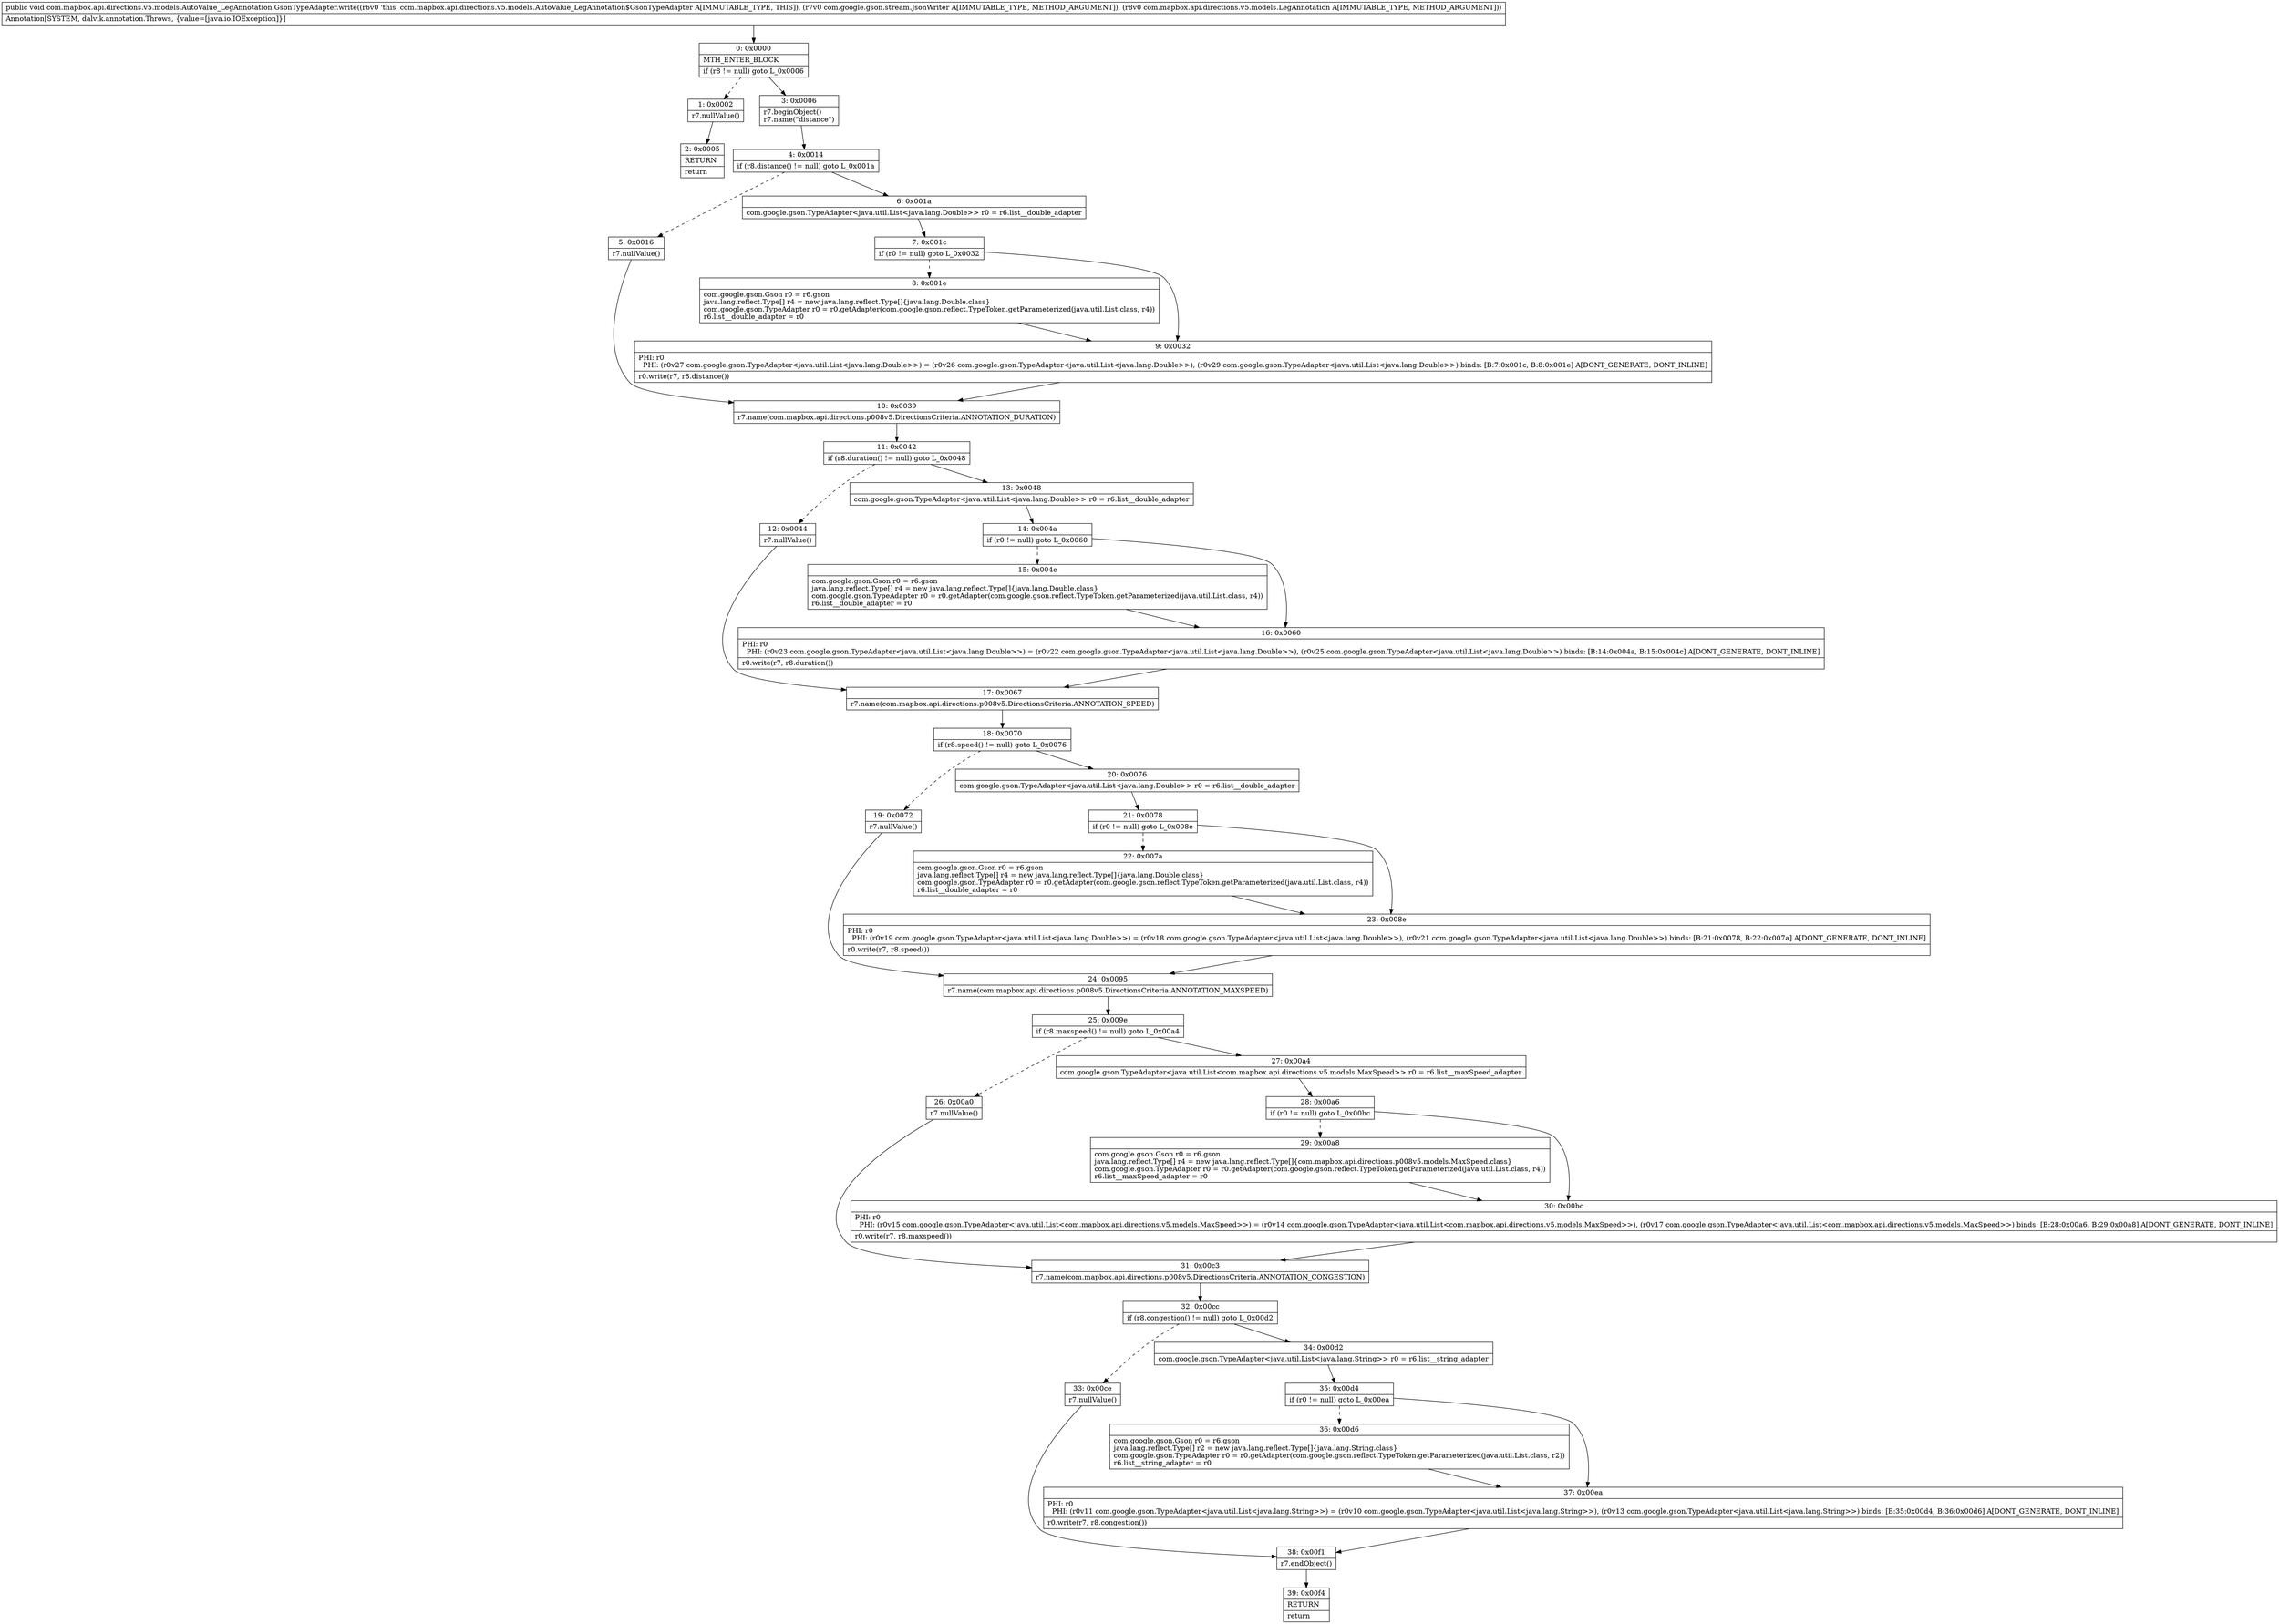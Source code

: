 digraph "CFG forcom.mapbox.api.directions.v5.models.AutoValue_LegAnnotation.GsonTypeAdapter.write(Lcom\/google\/gson\/stream\/JsonWriter;Lcom\/mapbox\/api\/directions\/v5\/models\/LegAnnotation;)V" {
Node_0 [shape=record,label="{0\:\ 0x0000|MTH_ENTER_BLOCK\l|if (r8 != null) goto L_0x0006\l}"];
Node_1 [shape=record,label="{1\:\ 0x0002|r7.nullValue()\l}"];
Node_2 [shape=record,label="{2\:\ 0x0005|RETURN\l|return\l}"];
Node_3 [shape=record,label="{3\:\ 0x0006|r7.beginObject()\lr7.name(\"distance\")\l}"];
Node_4 [shape=record,label="{4\:\ 0x0014|if (r8.distance() != null) goto L_0x001a\l}"];
Node_5 [shape=record,label="{5\:\ 0x0016|r7.nullValue()\l}"];
Node_6 [shape=record,label="{6\:\ 0x001a|com.google.gson.TypeAdapter\<java.util.List\<java.lang.Double\>\> r0 = r6.list__double_adapter\l}"];
Node_7 [shape=record,label="{7\:\ 0x001c|if (r0 != null) goto L_0x0032\l}"];
Node_8 [shape=record,label="{8\:\ 0x001e|com.google.gson.Gson r0 = r6.gson\ljava.lang.reflect.Type[] r4 = new java.lang.reflect.Type[]\{java.lang.Double.class\}\lcom.google.gson.TypeAdapter r0 = r0.getAdapter(com.google.gson.reflect.TypeToken.getParameterized(java.util.List.class, r4))\lr6.list__double_adapter = r0\l}"];
Node_9 [shape=record,label="{9\:\ 0x0032|PHI: r0 \l  PHI: (r0v27 com.google.gson.TypeAdapter\<java.util.List\<java.lang.Double\>\>) = (r0v26 com.google.gson.TypeAdapter\<java.util.List\<java.lang.Double\>\>), (r0v29 com.google.gson.TypeAdapter\<java.util.List\<java.lang.Double\>\>) binds: [B:7:0x001c, B:8:0x001e] A[DONT_GENERATE, DONT_INLINE]\l|r0.write(r7, r8.distance())\l}"];
Node_10 [shape=record,label="{10\:\ 0x0039|r7.name(com.mapbox.api.directions.p008v5.DirectionsCriteria.ANNOTATION_DURATION)\l}"];
Node_11 [shape=record,label="{11\:\ 0x0042|if (r8.duration() != null) goto L_0x0048\l}"];
Node_12 [shape=record,label="{12\:\ 0x0044|r7.nullValue()\l}"];
Node_13 [shape=record,label="{13\:\ 0x0048|com.google.gson.TypeAdapter\<java.util.List\<java.lang.Double\>\> r0 = r6.list__double_adapter\l}"];
Node_14 [shape=record,label="{14\:\ 0x004a|if (r0 != null) goto L_0x0060\l}"];
Node_15 [shape=record,label="{15\:\ 0x004c|com.google.gson.Gson r0 = r6.gson\ljava.lang.reflect.Type[] r4 = new java.lang.reflect.Type[]\{java.lang.Double.class\}\lcom.google.gson.TypeAdapter r0 = r0.getAdapter(com.google.gson.reflect.TypeToken.getParameterized(java.util.List.class, r4))\lr6.list__double_adapter = r0\l}"];
Node_16 [shape=record,label="{16\:\ 0x0060|PHI: r0 \l  PHI: (r0v23 com.google.gson.TypeAdapter\<java.util.List\<java.lang.Double\>\>) = (r0v22 com.google.gson.TypeAdapter\<java.util.List\<java.lang.Double\>\>), (r0v25 com.google.gson.TypeAdapter\<java.util.List\<java.lang.Double\>\>) binds: [B:14:0x004a, B:15:0x004c] A[DONT_GENERATE, DONT_INLINE]\l|r0.write(r7, r8.duration())\l}"];
Node_17 [shape=record,label="{17\:\ 0x0067|r7.name(com.mapbox.api.directions.p008v5.DirectionsCriteria.ANNOTATION_SPEED)\l}"];
Node_18 [shape=record,label="{18\:\ 0x0070|if (r8.speed() != null) goto L_0x0076\l}"];
Node_19 [shape=record,label="{19\:\ 0x0072|r7.nullValue()\l}"];
Node_20 [shape=record,label="{20\:\ 0x0076|com.google.gson.TypeAdapter\<java.util.List\<java.lang.Double\>\> r0 = r6.list__double_adapter\l}"];
Node_21 [shape=record,label="{21\:\ 0x0078|if (r0 != null) goto L_0x008e\l}"];
Node_22 [shape=record,label="{22\:\ 0x007a|com.google.gson.Gson r0 = r6.gson\ljava.lang.reflect.Type[] r4 = new java.lang.reflect.Type[]\{java.lang.Double.class\}\lcom.google.gson.TypeAdapter r0 = r0.getAdapter(com.google.gson.reflect.TypeToken.getParameterized(java.util.List.class, r4))\lr6.list__double_adapter = r0\l}"];
Node_23 [shape=record,label="{23\:\ 0x008e|PHI: r0 \l  PHI: (r0v19 com.google.gson.TypeAdapter\<java.util.List\<java.lang.Double\>\>) = (r0v18 com.google.gson.TypeAdapter\<java.util.List\<java.lang.Double\>\>), (r0v21 com.google.gson.TypeAdapter\<java.util.List\<java.lang.Double\>\>) binds: [B:21:0x0078, B:22:0x007a] A[DONT_GENERATE, DONT_INLINE]\l|r0.write(r7, r8.speed())\l}"];
Node_24 [shape=record,label="{24\:\ 0x0095|r7.name(com.mapbox.api.directions.p008v5.DirectionsCriteria.ANNOTATION_MAXSPEED)\l}"];
Node_25 [shape=record,label="{25\:\ 0x009e|if (r8.maxspeed() != null) goto L_0x00a4\l}"];
Node_26 [shape=record,label="{26\:\ 0x00a0|r7.nullValue()\l}"];
Node_27 [shape=record,label="{27\:\ 0x00a4|com.google.gson.TypeAdapter\<java.util.List\<com.mapbox.api.directions.v5.models.MaxSpeed\>\> r0 = r6.list__maxSpeed_adapter\l}"];
Node_28 [shape=record,label="{28\:\ 0x00a6|if (r0 != null) goto L_0x00bc\l}"];
Node_29 [shape=record,label="{29\:\ 0x00a8|com.google.gson.Gson r0 = r6.gson\ljava.lang.reflect.Type[] r4 = new java.lang.reflect.Type[]\{com.mapbox.api.directions.p008v5.models.MaxSpeed.class\}\lcom.google.gson.TypeAdapter r0 = r0.getAdapter(com.google.gson.reflect.TypeToken.getParameterized(java.util.List.class, r4))\lr6.list__maxSpeed_adapter = r0\l}"];
Node_30 [shape=record,label="{30\:\ 0x00bc|PHI: r0 \l  PHI: (r0v15 com.google.gson.TypeAdapter\<java.util.List\<com.mapbox.api.directions.v5.models.MaxSpeed\>\>) = (r0v14 com.google.gson.TypeAdapter\<java.util.List\<com.mapbox.api.directions.v5.models.MaxSpeed\>\>), (r0v17 com.google.gson.TypeAdapter\<java.util.List\<com.mapbox.api.directions.v5.models.MaxSpeed\>\>) binds: [B:28:0x00a6, B:29:0x00a8] A[DONT_GENERATE, DONT_INLINE]\l|r0.write(r7, r8.maxspeed())\l}"];
Node_31 [shape=record,label="{31\:\ 0x00c3|r7.name(com.mapbox.api.directions.p008v5.DirectionsCriteria.ANNOTATION_CONGESTION)\l}"];
Node_32 [shape=record,label="{32\:\ 0x00cc|if (r8.congestion() != null) goto L_0x00d2\l}"];
Node_33 [shape=record,label="{33\:\ 0x00ce|r7.nullValue()\l}"];
Node_34 [shape=record,label="{34\:\ 0x00d2|com.google.gson.TypeAdapter\<java.util.List\<java.lang.String\>\> r0 = r6.list__string_adapter\l}"];
Node_35 [shape=record,label="{35\:\ 0x00d4|if (r0 != null) goto L_0x00ea\l}"];
Node_36 [shape=record,label="{36\:\ 0x00d6|com.google.gson.Gson r0 = r6.gson\ljava.lang.reflect.Type[] r2 = new java.lang.reflect.Type[]\{java.lang.String.class\}\lcom.google.gson.TypeAdapter r0 = r0.getAdapter(com.google.gson.reflect.TypeToken.getParameterized(java.util.List.class, r2))\lr6.list__string_adapter = r0\l}"];
Node_37 [shape=record,label="{37\:\ 0x00ea|PHI: r0 \l  PHI: (r0v11 com.google.gson.TypeAdapter\<java.util.List\<java.lang.String\>\>) = (r0v10 com.google.gson.TypeAdapter\<java.util.List\<java.lang.String\>\>), (r0v13 com.google.gson.TypeAdapter\<java.util.List\<java.lang.String\>\>) binds: [B:35:0x00d4, B:36:0x00d6] A[DONT_GENERATE, DONT_INLINE]\l|r0.write(r7, r8.congestion())\l}"];
Node_38 [shape=record,label="{38\:\ 0x00f1|r7.endObject()\l}"];
Node_39 [shape=record,label="{39\:\ 0x00f4|RETURN\l|return\l}"];
MethodNode[shape=record,label="{public void com.mapbox.api.directions.v5.models.AutoValue_LegAnnotation.GsonTypeAdapter.write((r6v0 'this' com.mapbox.api.directions.v5.models.AutoValue_LegAnnotation$GsonTypeAdapter A[IMMUTABLE_TYPE, THIS]), (r7v0 com.google.gson.stream.JsonWriter A[IMMUTABLE_TYPE, METHOD_ARGUMENT]), (r8v0 com.mapbox.api.directions.v5.models.LegAnnotation A[IMMUTABLE_TYPE, METHOD_ARGUMENT]))  | Annotation[SYSTEM, dalvik.annotation.Throws, \{value=[java.io.IOException]\}]\l}"];
MethodNode -> Node_0;
Node_0 -> Node_1[style=dashed];
Node_0 -> Node_3;
Node_1 -> Node_2;
Node_3 -> Node_4;
Node_4 -> Node_5[style=dashed];
Node_4 -> Node_6;
Node_5 -> Node_10;
Node_6 -> Node_7;
Node_7 -> Node_8[style=dashed];
Node_7 -> Node_9;
Node_8 -> Node_9;
Node_9 -> Node_10;
Node_10 -> Node_11;
Node_11 -> Node_12[style=dashed];
Node_11 -> Node_13;
Node_12 -> Node_17;
Node_13 -> Node_14;
Node_14 -> Node_15[style=dashed];
Node_14 -> Node_16;
Node_15 -> Node_16;
Node_16 -> Node_17;
Node_17 -> Node_18;
Node_18 -> Node_19[style=dashed];
Node_18 -> Node_20;
Node_19 -> Node_24;
Node_20 -> Node_21;
Node_21 -> Node_22[style=dashed];
Node_21 -> Node_23;
Node_22 -> Node_23;
Node_23 -> Node_24;
Node_24 -> Node_25;
Node_25 -> Node_26[style=dashed];
Node_25 -> Node_27;
Node_26 -> Node_31;
Node_27 -> Node_28;
Node_28 -> Node_29[style=dashed];
Node_28 -> Node_30;
Node_29 -> Node_30;
Node_30 -> Node_31;
Node_31 -> Node_32;
Node_32 -> Node_33[style=dashed];
Node_32 -> Node_34;
Node_33 -> Node_38;
Node_34 -> Node_35;
Node_35 -> Node_36[style=dashed];
Node_35 -> Node_37;
Node_36 -> Node_37;
Node_37 -> Node_38;
Node_38 -> Node_39;
}

